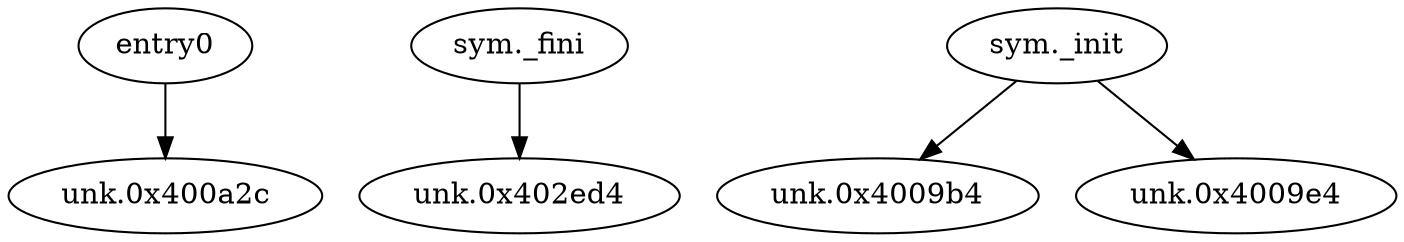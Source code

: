 digraph code {
  "0x00400a20" [label="entry0"];
  "0x00400a20" -> "0x00400a2c";
  "0x00400a2c" [label="unk.0x400a2c"];
  "0x00402eb0" [label="sym._fini"];
  "0x00402eb0" -> "0x00402ed4";
  "0x00402ed4" [label="unk.0x402ed4"];
  "0x00400990" [label="sym._init"];
  "0x00400990" -> "0x004009b4";
  "0x004009b4" [label="unk.0x4009b4"];
  "0x00400990" -> "0x004009e4";
  "0x004009e4" [label="unk.0x4009e4"];
}